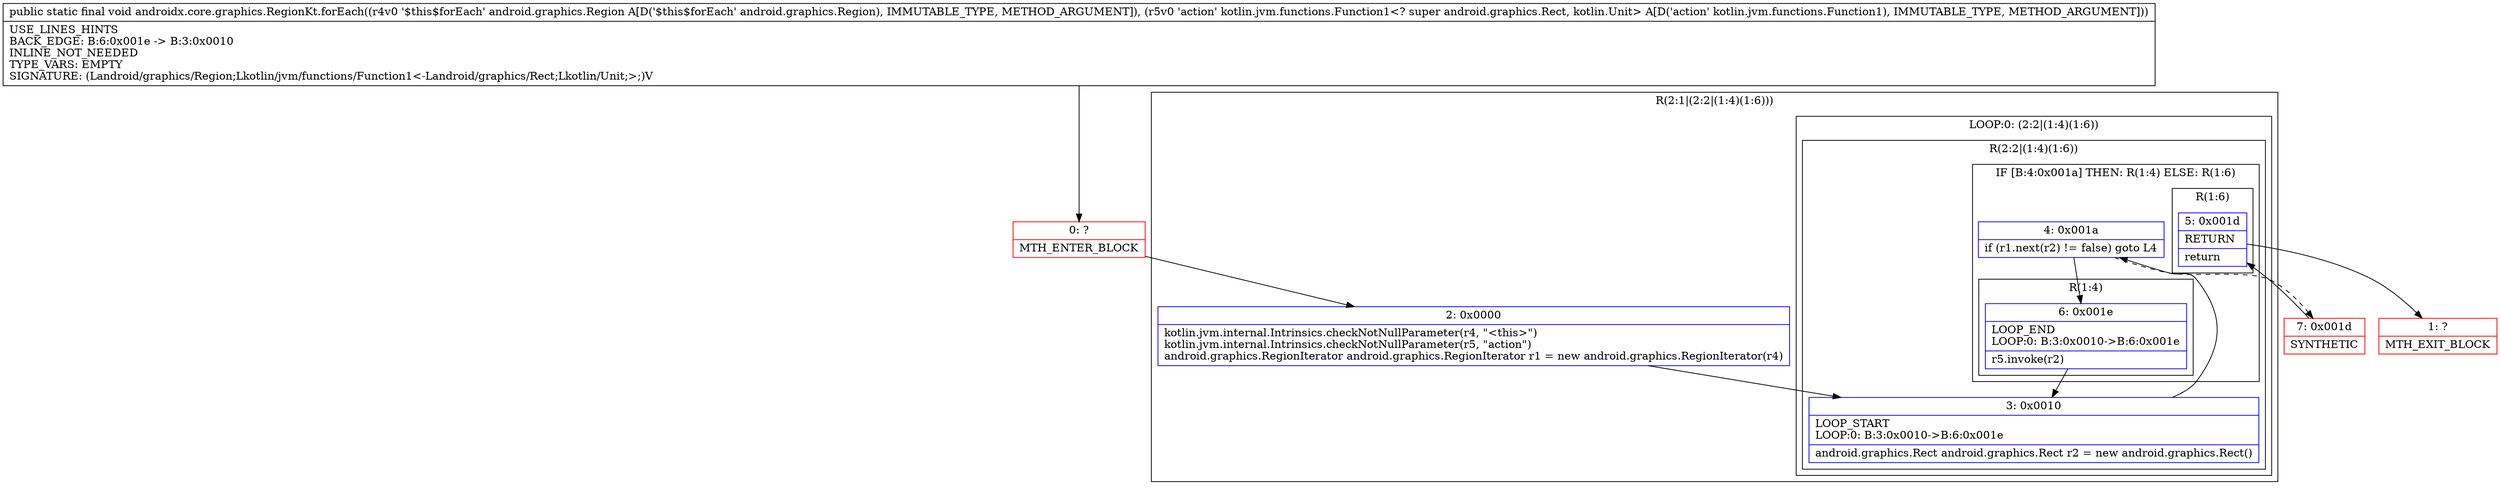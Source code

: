 digraph "CFG forandroidx.core.graphics.RegionKt.forEach(Landroid\/graphics\/Region;Lkotlin\/jvm\/functions\/Function1;)V" {
subgraph cluster_Region_594635847 {
label = "R(2:1|(2:2|(1:4)(1:6)))";
node [shape=record,color=blue];
Node_2 [shape=record,label="{2\:\ 0x0000|kotlin.jvm.internal.Intrinsics.checkNotNullParameter(r4, \"\<this\>\")\lkotlin.jvm.internal.Intrinsics.checkNotNullParameter(r5, \"action\")\landroid.graphics.RegionIterator android.graphics.RegionIterator r1 = new android.graphics.RegionIterator(r4)\l}"];
subgraph cluster_LoopRegion_1052547795 {
label = "LOOP:0: (2:2|(1:4)(1:6))";
node [shape=record,color=blue];
subgraph cluster_Region_1969705358 {
label = "R(2:2|(1:4)(1:6))";
node [shape=record,color=blue];
Node_3 [shape=record,label="{3\:\ 0x0010|LOOP_START\lLOOP:0: B:3:0x0010\-\>B:6:0x001e\l|android.graphics.Rect android.graphics.Rect r2 = new android.graphics.Rect()\l}"];
subgraph cluster_IfRegion_1281911882 {
label = "IF [B:4:0x001a] THEN: R(1:4) ELSE: R(1:6)";
node [shape=record,color=blue];
Node_4 [shape=record,label="{4\:\ 0x001a|if (r1.next(r2) != false) goto L4\l}"];
subgraph cluster_Region_839076623 {
label = "R(1:4)";
node [shape=record,color=blue];
Node_6 [shape=record,label="{6\:\ 0x001e|LOOP_END\lLOOP:0: B:3:0x0010\-\>B:6:0x001e\l|r5.invoke(r2)\l}"];
}
subgraph cluster_Region_2026952396 {
label = "R(1:6)";
node [shape=record,color=blue];
Node_5 [shape=record,label="{5\:\ 0x001d|RETURN\l|return\l}"];
}
}
}
}
}
Node_0 [shape=record,color=red,label="{0\:\ ?|MTH_ENTER_BLOCK\l}"];
Node_7 [shape=record,color=red,label="{7\:\ 0x001d|SYNTHETIC\l}"];
Node_1 [shape=record,color=red,label="{1\:\ ?|MTH_EXIT_BLOCK\l}"];
MethodNode[shape=record,label="{public static final void androidx.core.graphics.RegionKt.forEach((r4v0 '$this$forEach' android.graphics.Region A[D('$this$forEach' android.graphics.Region), IMMUTABLE_TYPE, METHOD_ARGUMENT]), (r5v0 'action' kotlin.jvm.functions.Function1\<? super android.graphics.Rect, kotlin.Unit\> A[D('action' kotlin.jvm.functions.Function1), IMMUTABLE_TYPE, METHOD_ARGUMENT]))  | USE_LINES_HINTS\lBACK_EDGE: B:6:0x001e \-\> B:3:0x0010\lINLINE_NOT_NEEDED\lTYPE_VARS: EMPTY\lSIGNATURE: (Landroid\/graphics\/Region;Lkotlin\/jvm\/functions\/Function1\<\-Landroid\/graphics\/Rect;Lkotlin\/Unit;\>;)V\l}"];
MethodNode -> Node_0;Node_2 -> Node_3;
Node_3 -> Node_4;
Node_4 -> Node_6;
Node_4 -> Node_7[style=dashed];
Node_6 -> Node_3;
Node_5 -> Node_1;
Node_0 -> Node_2;
Node_7 -> Node_5;
}

